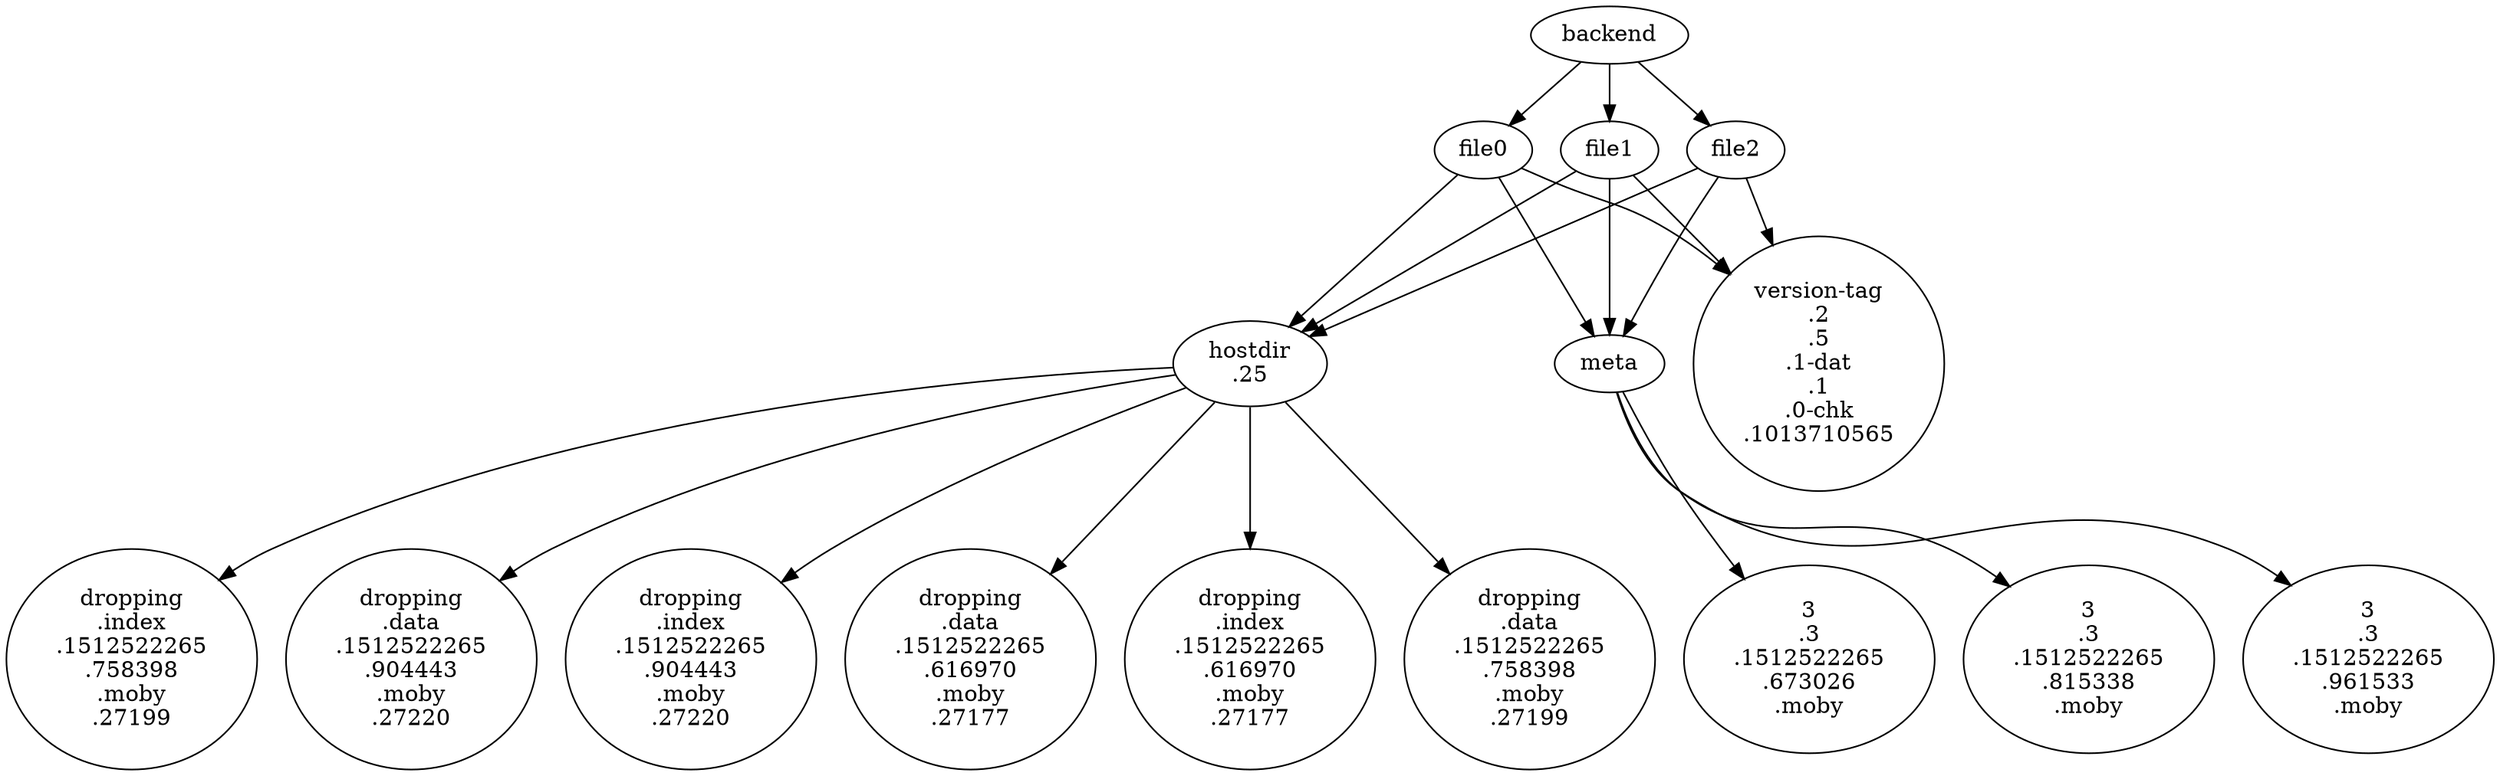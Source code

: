 digraph G {
  "backend" -> "file0";
  "backend" -> "file1";
  "backend" -> "file2";
  "file0" -> "hostdir
.25";
  "file0" -> "meta";
  "file0" -> "version-tag
.2
.5
.1-dat
.1
.0-chk
.1013710565";
  "hostdir
.25" -> "dropping
.data
.1512522265
.616970
.moby
.27177";
  "hostdir
.25" -> "dropping
.index
.1512522265
.616970
.moby
.27177";
  "meta" -> "3
.3
.1512522265
.673026
.moby";
  "file1" -> "hostdir
.25";
  "file1" -> "meta";
  "file1" -> "version-tag
.2
.5
.1-dat
.1
.0-chk
.1013710565";
  "hostdir
.25" -> "dropping
.data
.1512522265
.758398
.moby
.27199";
  "hostdir
.25" -> "dropping
.index
.1512522265
.758398
.moby
.27199";
  "meta" -> "3
.3
.1512522265
.815338
.moby";
  "file2" -> "hostdir
.25";
  "file2" -> "meta";
  "file2" -> "version-tag
.2
.5
.1-dat
.1
.0-chk
.1013710565";
  "hostdir
.25" -> "dropping
.data
.1512522265
.904443
.moby
.27220";
  "hostdir
.25" -> "dropping
.index
.1512522265
.904443
.moby
.27220";
  "meta" -> "3
.3
.1512522265
.961533
.moby";
}
